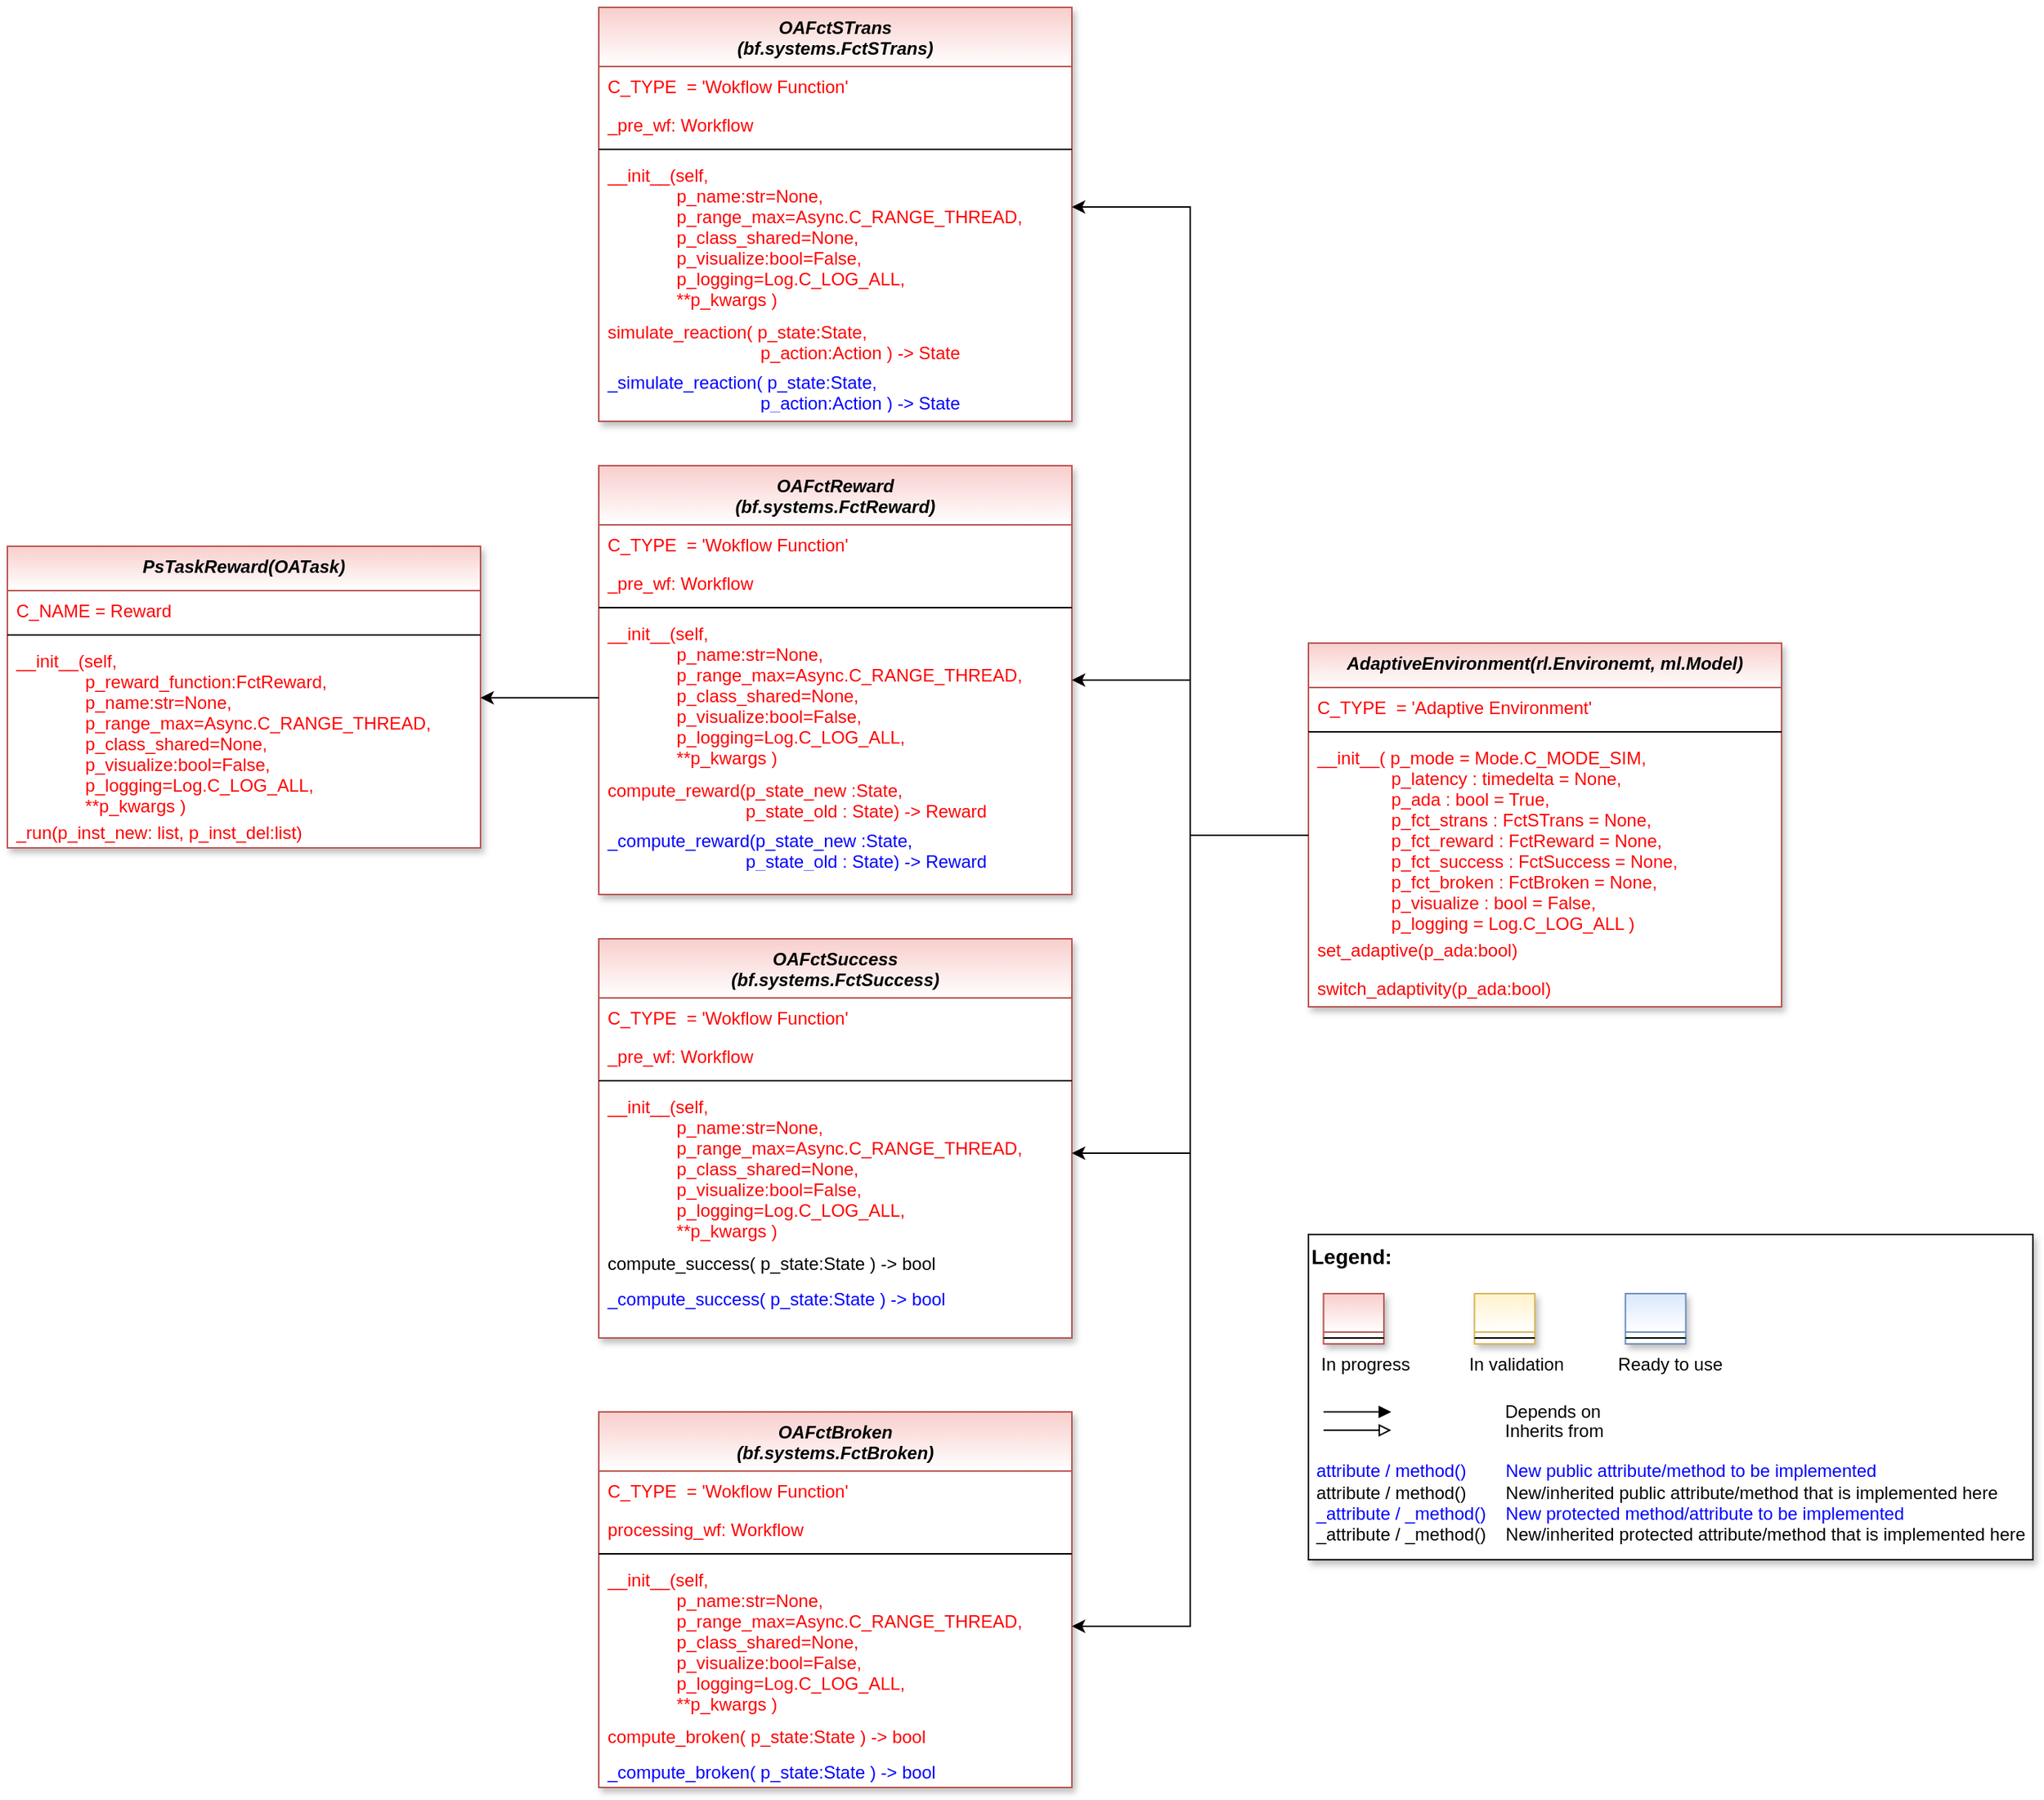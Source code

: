 <mxfile version="20.2.3" type="device"><diagram id="Nskp1iKtnSePflAXiop7" name="Page-1"><mxGraphModel dx="3748" dy="1714" grid="1" gridSize="10" guides="1" tooltips="1" connect="1" arrows="1" fold="1" page="1" pageScale="1" pageWidth="3300" pageHeight="4681" math="0" shadow="0"><root><mxCell id="0"/><mxCell id="1" parent="0"/><mxCell id="NY3pzmV13nrRCtRjfQod-83" value="" style="group" parent="1" vertex="1" connectable="0"><mxGeometry x="1240" y="980" width="490" height="220" as="geometry"/></mxCell><mxCell id="NY3pzmV13nrRCtRjfQod-84" value="&lt;font color=&quot;#000000&quot; size=&quot;1&quot;&gt;&lt;b style=&quot;font-size: 14px&quot;&gt;Legend:&lt;br&gt;&lt;/b&gt;&lt;/font&gt;&lt;br&gt;&lt;br&gt;&lt;br&gt;&lt;font color=&quot;#0000ff&quot; style=&quot;font-size: 6px&quot;&gt;&lt;br&gt;&lt;/font&gt;&lt;span style=&quot;color: rgb(0 , 0 , 0)&quot;&gt;&lt;font style=&quot;font-size: 4px&quot;&gt;&amp;nbsp; &amp;nbsp;&lt;/font&gt;&amp;nbsp;In progress&amp;nbsp; &amp;nbsp; &amp;nbsp; &amp;nbsp; &amp;nbsp; &amp;nbsp; In validation&amp;nbsp; &amp;nbsp; &amp;nbsp; &amp;nbsp; &amp;nbsp; &amp;nbsp;Ready to use&lt;/span&gt;&lt;font color=&quot;#000000&quot;&gt;&amp;nbsp;&lt;br&gt;&lt;/font&gt;&lt;font color=&quot;#0000ff&quot;&gt;&lt;br&gt;&lt;br&gt;&lt;br&gt;&lt;br&gt;&amp;nbsp;attribute / method()&amp;nbsp; &amp;nbsp; &amp;nbsp; &amp;nbsp; New public attribute/method to be implemented&lt;/font&gt;&lt;br&gt;&lt;font color=&quot;#000000&quot;&gt;&amp;nbsp;&lt;/font&gt;&lt;font color=&quot;#000000&quot;&gt;attribute / method()&lt;span&gt;&#9;&lt;/span&gt;&amp;nbsp; &amp;nbsp; &amp;nbsp; &amp;nbsp;New/inherited public attribute/method that is implemented here&lt;br&gt;&lt;/font&gt;&lt;font color=&quot;#0000ff&quot;&gt;&amp;nbsp;_attribute /&amp;nbsp;&lt;/font&gt;&lt;font color=&quot;#0000ff&quot;&gt;_method()&amp;nbsp; &amp;nbsp; New protected method/attribute to be implemented&lt;/font&gt;&lt;br&gt;&lt;font color=&quot;#000000&quot;&gt;&amp;nbsp;_attribute / _method()&amp;nbsp; &amp;nbsp; New/inherited protected attribute/method that is implemented here&lt;br&gt;&lt;/font&gt;&lt;font color=&quot;#000000&quot;&gt;&lt;br&gt;&lt;br&gt;&lt;br&gt;&lt;br&gt;&lt;br&gt;&lt;/font&gt;" style="text;html=1;align=left;verticalAlign=top;whiteSpace=wrap;rounded=0;fontColor=#006600;strokeColor=#000000;shadow=1;fillColor=#ffffff;" parent="NY3pzmV13nrRCtRjfQod-83" vertex="1"><mxGeometry width="490.0" height="220" as="geometry"/></mxCell><mxCell id="NY3pzmV13nrRCtRjfQod-85" value="Depends on" style="endArrow=block;html=1;labelPosition=right;verticalLabelPosition=middle;align=left;verticalAlign=middle;endFill=1;fontSize=12;" parent="NY3pzmV13nrRCtRjfQod-83" edge="1"><mxGeometry x="-1623.125" y="-2180" width="51.042" height="50" as="geometry"><mxPoint x="10.208" y="120.003" as="sourcePoint"/><mxPoint x="55.991" y="120.003" as="targetPoint"/><mxPoint x="98" as="offset"/><Array as="points"><mxPoint x="30.625" y="120"/></Array></mxGeometry></mxCell><mxCell id="NY3pzmV13nrRCtRjfQod-86" value="Inherits from" style="endArrow=block;html=1;labelPosition=right;verticalLabelPosition=middle;align=left;verticalAlign=middle;endFill=0;fontSize=12;" parent="NY3pzmV13nrRCtRjfQod-83" edge="1"><mxGeometry x="-1623.125" y="-2180" width="51.042" height="50" as="geometry"><mxPoint x="10.208" y="132.385" as="sourcePoint"/><mxPoint x="55.991" y="132.385" as="targetPoint"/><mxPoint x="98" y="1" as="offset"/></mxGeometry></mxCell><mxCell id="NY3pzmV13nrRCtRjfQod-87" value="" style="swimlane;fontStyle=3;align=center;verticalAlign=top;childLayout=stackLayout;horizontal=1;startSize=26;horizontalStack=0;resizeParent=1;resizeLast=0;collapsible=1;marginBottom=0;rounded=0;shadow=1;strokeWidth=1;fillColor=#f8cecc;strokeColor=#b85450;gradientColor=#ffffff;swimlaneFillColor=#ffffff;" parent="NY3pzmV13nrRCtRjfQod-83" vertex="1"><mxGeometry x="10.208" y="40" width="40.833" height="34" as="geometry"><mxRectangle x="230" y="140" width="160" height="26" as="alternateBounds"/></mxGeometry></mxCell><mxCell id="NY3pzmV13nrRCtRjfQod-88" value="" style="line;html=1;strokeWidth=1;align=left;verticalAlign=middle;spacingTop=-1;spacingLeft=3;spacingRight=3;rotatable=0;labelPosition=right;points=[];portConstraint=eastwest;" parent="NY3pzmV13nrRCtRjfQod-87" vertex="1"><mxGeometry y="26" width="40.833" height="8" as="geometry"/></mxCell><mxCell id="NY3pzmV13nrRCtRjfQod-89" value="" style="swimlane;fontStyle=3;align=center;verticalAlign=top;childLayout=stackLayout;horizontal=1;startSize=26;horizontalStack=0;resizeParent=1;resizeLast=0;collapsible=1;marginBottom=0;rounded=0;shadow=1;strokeWidth=1;fillColor=#fff2cc;strokeColor=#d6b656;gradientColor=#ffffff;swimlaneFillColor=#ffffff;" parent="NY3pzmV13nrRCtRjfQod-83" vertex="1"><mxGeometry x="112.292" y="40" width="40.833" height="34" as="geometry"><mxRectangle x="230" y="140" width="160" height="26" as="alternateBounds"/></mxGeometry></mxCell><mxCell id="NY3pzmV13nrRCtRjfQod-90" value="" style="line;html=1;strokeWidth=1;align=left;verticalAlign=middle;spacingTop=-1;spacingLeft=3;spacingRight=3;rotatable=0;labelPosition=right;points=[];portConstraint=eastwest;" parent="NY3pzmV13nrRCtRjfQod-89" vertex="1"><mxGeometry y="26" width="40.833" height="8" as="geometry"/></mxCell><mxCell id="NY3pzmV13nrRCtRjfQod-91" value="" style="swimlane;fontStyle=3;align=center;verticalAlign=top;childLayout=stackLayout;horizontal=1;startSize=26;horizontalStack=0;resizeParent=1;resizeLast=0;collapsible=1;marginBottom=0;rounded=0;shadow=1;strokeWidth=1;fillColor=#dae8fc;strokeColor=#6c8ebf;gradientColor=#ffffff;swimlaneFillColor=#ffffff;" parent="NY3pzmV13nrRCtRjfQod-83" vertex="1"><mxGeometry x="214.375" y="40" width="40.833" height="34" as="geometry"><mxRectangle x="230" y="140" width="160" height="26" as="alternateBounds"/></mxGeometry></mxCell><mxCell id="NY3pzmV13nrRCtRjfQod-92" value="" style="line;html=1;strokeWidth=1;align=left;verticalAlign=middle;spacingTop=-1;spacingLeft=3;spacingRight=3;rotatable=0;labelPosition=right;points=[];portConstraint=eastwest;" parent="NY3pzmV13nrRCtRjfQod-91" vertex="1"><mxGeometry y="26" width="40.833" height="8" as="geometry"/></mxCell><mxCell id="JPQ5v3XxIS0YQM4MYo5f-1" value="OAFctReward&#10;(bf.systems.FctReward)" style="swimlane;fontStyle=3;align=center;verticalAlign=top;childLayout=stackLayout;horizontal=1;startSize=40;horizontalStack=0;resizeParent=1;resizeLast=0;collapsible=1;marginBottom=0;rounded=0;shadow=1;strokeWidth=1;fillColor=#f8cecc;strokeColor=#b85450;swimlaneFillColor=#ffffff;gradientColor=#FFFFFF;" vertex="1" parent="1"><mxGeometry x="760" y="460" width="320" height="290" as="geometry"><mxRectangle x="230" y="140" width="160" height="26" as="alternateBounds"/></mxGeometry></mxCell><mxCell id="JPQ5v3XxIS0YQM4MYo5f-2" value="C_TYPE  = 'Wokflow Function'" style="text;align=left;verticalAlign=top;spacingLeft=4;spacingRight=4;overflow=hidden;rotatable=0;points=[[0,0.5],[1,0.5]];portConstraint=eastwest;fontColor=#FF0000;" vertex="1" parent="JPQ5v3XxIS0YQM4MYo5f-1"><mxGeometry y="40" width="320" height="26" as="geometry"/></mxCell><mxCell id="JPQ5v3XxIS0YQM4MYo5f-3" value="_pre_wf: Workflow" style="text;align=left;verticalAlign=top;spacingLeft=4;spacingRight=4;overflow=hidden;rotatable=0;points=[[0,0.5],[1,0.5]];portConstraint=eastwest;fontColor=#FF0000;" vertex="1" parent="JPQ5v3XxIS0YQM4MYo5f-1"><mxGeometry y="66" width="320" height="26" as="geometry"/></mxCell><mxCell id="JPQ5v3XxIS0YQM4MYo5f-4" value="" style="line;html=1;strokeWidth=1;align=left;verticalAlign=middle;spacingTop=-1;spacingLeft=3;spacingRight=3;rotatable=0;labelPosition=right;points=[];portConstraint=eastwest;" vertex="1" parent="JPQ5v3XxIS0YQM4MYo5f-1"><mxGeometry y="92" width="320" height="8" as="geometry"/></mxCell><mxCell id="JPQ5v3XxIS0YQM4MYo5f-5" value="__init__(self, &#10;                            p_name:str=None,&#10;                            p_range_max=Async.C_RANGE_THREAD, &#10;                            p_class_shared=None, &#10;                            p_visualize:bool=False,&#10;                            p_logging=Log.C_LOG_ALL, &#10;                            **p_kwargs )" style="text;align=left;verticalAlign=top;spacingLeft=4;spacingRight=4;overflow=hidden;rotatable=0;points=[[0,0.5],[1,0.5]];portConstraint=eastwest;fontColor=#FF0000;" vertex="1" parent="JPQ5v3XxIS0YQM4MYo5f-1"><mxGeometry y="100" width="320" height="106" as="geometry"/></mxCell><mxCell id="JPQ5v3XxIS0YQM4MYo5f-6" value="compute_reward(p_state_new :State,&#10;                            p_state_old : State) -&gt; Reward" style="text;align=left;verticalAlign=top;spacingLeft=4;spacingRight=4;overflow=hidden;rotatable=0;points=[[0,0.5],[1,0.5]];portConstraint=eastwest;fontColor=#FF0000;" vertex="1" parent="JPQ5v3XxIS0YQM4MYo5f-1"><mxGeometry y="206" width="320" height="34" as="geometry"/></mxCell><mxCell id="JPQ5v3XxIS0YQM4MYo5f-7" value="_compute_reward(p_state_new :State,&#10;                            p_state_old : State) -&gt; Reward" style="text;align=left;verticalAlign=top;spacingLeft=4;spacingRight=4;overflow=hidden;rotatable=0;points=[[0,0.5],[1,0.5]];portConstraint=eastwest;fontColor=#0000FF;" vertex="1" parent="JPQ5v3XxIS0YQM4MYo5f-1"><mxGeometry y="240" width="320" height="30" as="geometry"/></mxCell><mxCell id="JPQ5v3XxIS0YQM4MYo5f-8" value="OAFctSTrans&#10;(bf.systems.FctSTrans)" style="swimlane;fontStyle=3;align=center;verticalAlign=top;childLayout=stackLayout;horizontal=1;startSize=40;horizontalStack=0;resizeParent=1;resizeLast=0;collapsible=1;marginBottom=0;rounded=0;shadow=1;strokeWidth=1;fillColor=#f8cecc;strokeColor=#b85450;swimlaneFillColor=#ffffff;gradientColor=#FFFFFF;" vertex="1" parent="1"><mxGeometry x="760" y="150" width="320" height="280" as="geometry"><mxRectangle x="230" y="140" width="160" height="26" as="alternateBounds"/></mxGeometry></mxCell><mxCell id="JPQ5v3XxIS0YQM4MYo5f-9" value="C_TYPE  = 'Wokflow Function'" style="text;align=left;verticalAlign=top;spacingLeft=4;spacingRight=4;overflow=hidden;rotatable=0;points=[[0,0.5],[1,0.5]];portConstraint=eastwest;fontColor=#FF0000;" vertex="1" parent="JPQ5v3XxIS0YQM4MYo5f-8"><mxGeometry y="40" width="320" height="26" as="geometry"/></mxCell><mxCell id="JPQ5v3XxIS0YQM4MYo5f-10" value="_pre_wf: Workflow" style="text;align=left;verticalAlign=top;spacingLeft=4;spacingRight=4;overflow=hidden;rotatable=0;points=[[0,0.5],[1,0.5]];portConstraint=eastwest;fontColor=#FF0000;" vertex="1" parent="JPQ5v3XxIS0YQM4MYo5f-8"><mxGeometry y="66" width="320" height="26" as="geometry"/></mxCell><mxCell id="JPQ5v3XxIS0YQM4MYo5f-11" value="" style="line;html=1;strokeWidth=1;align=left;verticalAlign=middle;spacingTop=-1;spacingLeft=3;spacingRight=3;rotatable=0;labelPosition=right;points=[];portConstraint=eastwest;" vertex="1" parent="JPQ5v3XxIS0YQM4MYo5f-8"><mxGeometry y="92" width="320" height="8" as="geometry"/></mxCell><mxCell id="JPQ5v3XxIS0YQM4MYo5f-12" value="__init__(self, &#10;                            p_name:str=None,&#10;                            p_range_max=Async.C_RANGE_THREAD, &#10;                            p_class_shared=None, &#10;                            p_visualize:bool=False,&#10;                            p_logging=Log.C_LOG_ALL, &#10;                            **p_kwargs )" style="text;align=left;verticalAlign=top;spacingLeft=4;spacingRight=4;overflow=hidden;rotatable=0;points=[[0,0.5],[1,0.5]];portConstraint=eastwest;fontColor=#FF0000;" vertex="1" parent="JPQ5v3XxIS0YQM4MYo5f-8"><mxGeometry y="100" width="320" height="106" as="geometry"/></mxCell><mxCell id="JPQ5v3XxIS0YQM4MYo5f-38" value="simulate_reaction( p_state:State,&#10;                               p_action:Action ) -&gt; State" style="text;align=left;verticalAlign=top;spacingLeft=4;spacingRight=4;overflow=hidden;rotatable=0;points=[[0,0.5],[1,0.5]];portConstraint=eastwest;fontColor=#FF0000;" vertex="1" parent="JPQ5v3XxIS0YQM4MYo5f-8"><mxGeometry y="206" width="320" height="34" as="geometry"/></mxCell><mxCell id="JPQ5v3XxIS0YQM4MYo5f-39" value="_simulate_reaction( p_state:State,&#10;                               p_action:Action ) -&gt; State" style="text;align=left;verticalAlign=top;spacingLeft=4;spacingRight=4;overflow=hidden;rotatable=0;points=[[0,0.5],[1,0.5]];portConstraint=eastwest;fontColor=#0000FF;" vertex="1" parent="JPQ5v3XxIS0YQM4MYo5f-8"><mxGeometry y="240" width="320" height="30" as="geometry"/></mxCell><mxCell id="JPQ5v3XxIS0YQM4MYo5f-15" value="OAFctSuccess&#10;(bf.systems.FctSuccess)" style="swimlane;fontStyle=3;align=center;verticalAlign=top;childLayout=stackLayout;horizontal=1;startSize=40;horizontalStack=0;resizeParent=1;resizeLast=0;collapsible=1;marginBottom=0;rounded=0;shadow=1;strokeWidth=1;fillColor=#f8cecc;strokeColor=#b85450;swimlaneFillColor=#ffffff;gradientColor=#FFFFFF;" vertex="1" parent="1"><mxGeometry x="760" y="780" width="320" height="270" as="geometry"><mxRectangle x="230" y="140" width="160" height="26" as="alternateBounds"/></mxGeometry></mxCell><mxCell id="JPQ5v3XxIS0YQM4MYo5f-16" value="C_TYPE  = 'Wokflow Function'" style="text;align=left;verticalAlign=top;spacingLeft=4;spacingRight=4;overflow=hidden;rotatable=0;points=[[0,0.5],[1,0.5]];portConstraint=eastwest;fontColor=#FF0000;" vertex="1" parent="JPQ5v3XxIS0YQM4MYo5f-15"><mxGeometry y="40" width="320" height="26" as="geometry"/></mxCell><mxCell id="JPQ5v3XxIS0YQM4MYo5f-17" value="_pre_wf: Workflow" style="text;align=left;verticalAlign=top;spacingLeft=4;spacingRight=4;overflow=hidden;rotatable=0;points=[[0,0.5],[1,0.5]];portConstraint=eastwest;fontColor=#FF0000;" vertex="1" parent="JPQ5v3XxIS0YQM4MYo5f-15"><mxGeometry y="66" width="320" height="26" as="geometry"/></mxCell><mxCell id="JPQ5v3XxIS0YQM4MYo5f-18" value="" style="line;html=1;strokeWidth=1;align=left;verticalAlign=middle;spacingTop=-1;spacingLeft=3;spacingRight=3;rotatable=0;labelPosition=right;points=[];portConstraint=eastwest;" vertex="1" parent="JPQ5v3XxIS0YQM4MYo5f-15"><mxGeometry y="92" width="320" height="8" as="geometry"/></mxCell><mxCell id="JPQ5v3XxIS0YQM4MYo5f-19" value="__init__(self, &#10;                            p_name:str=None,&#10;                            p_range_max=Async.C_RANGE_THREAD, &#10;                            p_class_shared=None, &#10;                            p_visualize:bool=False,&#10;                            p_logging=Log.C_LOG_ALL, &#10;                            **p_kwargs )" style="text;align=left;verticalAlign=top;spacingLeft=4;spacingRight=4;overflow=hidden;rotatable=0;points=[[0,0.5],[1,0.5]];portConstraint=eastwest;fontColor=#FF0000;" vertex="1" parent="JPQ5v3XxIS0YQM4MYo5f-15"><mxGeometry y="100" width="320" height="106" as="geometry"/></mxCell><mxCell id="JPQ5v3XxIS0YQM4MYo5f-40" value="compute_success( p_state:State ) -&gt; bool" style="text;align=left;verticalAlign=top;spacingLeft=4;spacingRight=4;overflow=hidden;rotatable=0;points=[[0,0.5],[1,0.5]];portConstraint=eastwest;" vertex="1" parent="JPQ5v3XxIS0YQM4MYo5f-15"><mxGeometry y="206" width="320" height="24" as="geometry"/></mxCell><mxCell id="JPQ5v3XxIS0YQM4MYo5f-41" value="_compute_success( p_state:State ) -&gt; bool" style="text;align=left;verticalAlign=top;spacingLeft=4;spacingRight=4;overflow=hidden;rotatable=0;points=[[0,0.5],[1,0.5]];portConstraint=eastwest;fontColor=#0000FF;" vertex="1" parent="JPQ5v3XxIS0YQM4MYo5f-15"><mxGeometry y="230" width="320" height="26" as="geometry"/></mxCell><mxCell id="JPQ5v3XxIS0YQM4MYo5f-36" style="edgeStyle=orthogonalEdgeStyle;rounded=0;orthogonalLoop=1;jettySize=auto;html=1;fontSize=13;fontColor=#FF0000;" edge="1" parent="1" source="JPQ5v3XxIS0YQM4MYo5f-29" target="JPQ5v3XxIS0YQM4MYo5f-15"><mxGeometry relative="1" as="geometry"><Array as="points"><mxPoint x="1160" y="710"/><mxPoint x="1160" y="925"/></Array></mxGeometry></mxCell><mxCell id="JPQ5v3XxIS0YQM4MYo5f-37" style="edgeStyle=orthogonalEdgeStyle;rounded=0;orthogonalLoop=1;jettySize=auto;html=1;fontSize=13;fontColor=#FF0000;" edge="1" parent="1" source="JPQ5v3XxIS0YQM4MYo5f-29" target="JPQ5v3XxIS0YQM4MYo5f-42"><mxGeometry relative="1" as="geometry"><mxPoint x="1080" y="1245" as="targetPoint"/><Array as="points"><mxPoint x="1160" y="710"/><mxPoint x="1160" y="1245"/></Array></mxGeometry></mxCell><mxCell id="JPQ5v3XxIS0YQM4MYo5f-29" value="AdaptiveEnvironment(rl.Environemt, ml.Model)" style="swimlane;fontStyle=3;align=center;verticalAlign=top;childLayout=stackLayout;horizontal=1;startSize=30;horizontalStack=0;resizeParent=1;resizeLast=0;collapsible=1;marginBottom=0;rounded=0;shadow=1;strokeWidth=1;fillColor=#f8cecc;strokeColor=#b85450;swimlaneFillColor=#ffffff;gradientColor=#FFFFFF;swimlaneLine=1;" vertex="1" parent="1"><mxGeometry x="1240" y="580" width="320" height="246" as="geometry"><mxRectangle x="230" y="140" width="160" height="26" as="alternateBounds"/></mxGeometry></mxCell><mxCell id="JPQ5v3XxIS0YQM4MYo5f-30" value="C_TYPE  = 'Adaptive Environment'" style="text;align=left;verticalAlign=top;spacingLeft=4;spacingRight=4;overflow=hidden;rotatable=0;points=[[0,0.5],[1,0.5]];portConstraint=eastwest;fontColor=#FF0000;" vertex="1" parent="JPQ5v3XxIS0YQM4MYo5f-29"><mxGeometry y="30" width="320" height="26" as="geometry"/></mxCell><mxCell id="JPQ5v3XxIS0YQM4MYo5f-31" value="" style="line;html=1;strokeWidth=1;align=left;verticalAlign=middle;spacingTop=-1;spacingLeft=3;spacingRight=3;rotatable=0;labelPosition=right;points=[];portConstraint=eastwest;" vertex="1" parent="JPQ5v3XxIS0YQM4MYo5f-29"><mxGeometry y="56" width="320" height="8" as="geometry"/></mxCell><mxCell id="JPQ5v3XxIS0YQM4MYo5f-32" value="__init__( p_mode = Mode.C_MODE_SIM,&#10;               p_latency : timedelta = None,&#10;               p_ada : bool = True,&#10;               p_fct_strans : FctSTrans = None,&#10;               p_fct_reward : FctReward = None,&#10;               p_fct_success : FctSuccess = None,&#10;               p_fct_broken : FctBroken = None,&#10;               p_visualize : bool = False,&#10;               p_logging = Log.C_LOG_ALL )" style="text;align=left;verticalAlign=top;spacingLeft=4;spacingRight=4;overflow=hidden;rotatable=0;points=[[0,0.5],[1,0.5]];portConstraint=eastwest;fontColor=#FF0000;" vertex="1" parent="JPQ5v3XxIS0YQM4MYo5f-29"><mxGeometry y="64" width="320" height="130" as="geometry"/></mxCell><mxCell id="JPQ5v3XxIS0YQM4MYo5f-33" value="set_adaptive(p_ada:bool)" style="text;align=left;verticalAlign=top;spacingLeft=4;spacingRight=4;overflow=hidden;rotatable=0;points=[[0,0.5],[1,0.5]];portConstraint=eastwest;fontColor=#FF0000;" vertex="1" parent="JPQ5v3XxIS0YQM4MYo5f-29"><mxGeometry y="194" width="320" height="26" as="geometry"/></mxCell><mxCell id="JPQ5v3XxIS0YQM4MYo5f-50" value="switch_adaptivity(p_ada:bool)" style="text;align=left;verticalAlign=top;spacingLeft=4;spacingRight=4;overflow=hidden;rotatable=0;points=[[0,0.5],[1,0.5]];portConstraint=eastwest;fontColor=#FF0000;" vertex="1" parent="JPQ5v3XxIS0YQM4MYo5f-29"><mxGeometry y="220" width="320" height="26" as="geometry"/></mxCell><mxCell id="JPQ5v3XxIS0YQM4MYo5f-34" style="edgeStyle=orthogonalEdgeStyle;rounded=0;orthogonalLoop=1;jettySize=auto;html=1;fontSize=13;fontColor=#FF0000;" edge="1" parent="1" source="JPQ5v3XxIS0YQM4MYo5f-32" target="JPQ5v3XxIS0YQM4MYo5f-8"><mxGeometry relative="1" as="geometry"><Array as="points"><mxPoint x="1160" y="710"/><mxPoint x="1160" y="285"/></Array></mxGeometry></mxCell><mxCell id="JPQ5v3XxIS0YQM4MYo5f-35" style="edgeStyle=orthogonalEdgeStyle;rounded=0;orthogonalLoop=1;jettySize=auto;html=1;fontSize=13;fontColor=#FF0000;" edge="1" parent="1" source="JPQ5v3XxIS0YQM4MYo5f-32" target="JPQ5v3XxIS0YQM4MYo5f-1"><mxGeometry relative="1" as="geometry"><Array as="points"><mxPoint x="1160" y="710"/><mxPoint x="1160" y="605"/></Array></mxGeometry></mxCell><mxCell id="JPQ5v3XxIS0YQM4MYo5f-42" value="OAFctBroken&#10;(bf.systems.FctBroken)" style="swimlane;fontStyle=3;align=center;verticalAlign=top;childLayout=stackLayout;horizontal=1;startSize=40;horizontalStack=0;resizeParent=1;resizeLast=0;collapsible=1;marginBottom=0;rounded=0;shadow=1;strokeWidth=1;fillColor=#f8cecc;strokeColor=#b85450;swimlaneFillColor=#ffffff;gradientColor=#FFFFFF;" vertex="1" parent="1"><mxGeometry x="760" y="1100" width="320" height="254" as="geometry"><mxRectangle x="230" y="140" width="160" height="26" as="alternateBounds"/></mxGeometry></mxCell><mxCell id="JPQ5v3XxIS0YQM4MYo5f-43" value="C_TYPE  = 'Wokflow Function'" style="text;align=left;verticalAlign=top;spacingLeft=4;spacingRight=4;overflow=hidden;rotatable=0;points=[[0,0.5],[1,0.5]];portConstraint=eastwest;fontColor=#FF0000;" vertex="1" parent="JPQ5v3XxIS0YQM4MYo5f-42"><mxGeometry y="40" width="320" height="26" as="geometry"/></mxCell><mxCell id="JPQ5v3XxIS0YQM4MYo5f-49" value="processing_wf: Workflow" style="text;align=left;verticalAlign=top;spacingLeft=4;spacingRight=4;overflow=hidden;rotatable=0;points=[[0,0.5],[1,0.5]];portConstraint=eastwest;fontColor=#FF0000;" vertex="1" parent="JPQ5v3XxIS0YQM4MYo5f-42"><mxGeometry y="66" width="320" height="26" as="geometry"/></mxCell><mxCell id="JPQ5v3XxIS0YQM4MYo5f-44" value="" style="line;html=1;strokeWidth=1;align=left;verticalAlign=middle;spacingTop=-1;spacingLeft=3;spacingRight=3;rotatable=0;labelPosition=right;points=[];portConstraint=eastwest;" vertex="1" parent="JPQ5v3XxIS0YQM4MYo5f-42"><mxGeometry y="92" width="320" height="8" as="geometry"/></mxCell><mxCell id="JPQ5v3XxIS0YQM4MYo5f-45" value="__init__(self, &#10;              p_name:str=None,&#10;              p_range_max=Async.C_RANGE_THREAD,&#10;              p_class_shared=None,&#10;              p_visualize:bool=False,&#10;              p_logging=Log.C_LOG_ALL,&#10;              **p_kwargs )" style="text;align=left;verticalAlign=top;spacingLeft=4;spacingRight=4;overflow=hidden;rotatable=0;points=[[0,0.5],[1,0.5]];portConstraint=eastwest;fontColor=#FF0000;" vertex="1" parent="JPQ5v3XxIS0YQM4MYo5f-42"><mxGeometry y="100" width="320" height="106" as="geometry"/></mxCell><mxCell id="JPQ5v3XxIS0YQM4MYo5f-46" value="compute_broken( p_state:State ) -&gt; bool" style="text;align=left;verticalAlign=top;spacingLeft=4;spacingRight=4;overflow=hidden;rotatable=0;points=[[0,0.5],[1,0.5]];portConstraint=eastwest;fontColor=#FF0000;" vertex="1" parent="JPQ5v3XxIS0YQM4MYo5f-42"><mxGeometry y="206" width="320" height="24" as="geometry"/></mxCell><mxCell id="JPQ5v3XxIS0YQM4MYo5f-47" value="_compute_broken( p_state:State ) -&gt; bool" style="text;align=left;verticalAlign=top;spacingLeft=4;spacingRight=4;overflow=hidden;rotatable=0;points=[[0,0.5],[1,0.5]];portConstraint=eastwest;fontColor=#0000FF;" vertex="1" parent="JPQ5v3XxIS0YQM4MYo5f-42"><mxGeometry y="230" width="320" height="24" as="geometry"/></mxCell><mxCell id="JPQ5v3XxIS0YQM4MYo5f-51" value="PsTaskReward(OATask)" style="swimlane;fontStyle=3;align=center;verticalAlign=top;childLayout=stackLayout;horizontal=1;startSize=30;horizontalStack=0;resizeParent=1;resizeLast=0;collapsible=1;marginBottom=0;rounded=0;shadow=1;strokeWidth=1;fillColor=#f8cecc;strokeColor=#b85450;swimlaneFillColor=#ffffff;gradientColor=#FFFFFF;" vertex="1" parent="1"><mxGeometry x="360" y="514.5" width="320" height="204" as="geometry"><mxRectangle x="230" y="140" width="160" height="26" as="alternateBounds"/></mxGeometry></mxCell><mxCell id="JPQ5v3XxIS0YQM4MYo5f-52" value="C_NAME = Reward" style="text;align=left;verticalAlign=top;spacingLeft=4;spacingRight=4;overflow=hidden;rotatable=0;points=[[0,0.5],[1,0.5]];portConstraint=eastwest;fontColor=#FF0000;" vertex="1" parent="JPQ5v3XxIS0YQM4MYo5f-51"><mxGeometry y="30" width="320" height="26" as="geometry"/></mxCell><mxCell id="JPQ5v3XxIS0YQM4MYo5f-54" value="" style="line;html=1;strokeWidth=1;align=left;verticalAlign=middle;spacingTop=-1;spacingLeft=3;spacingRight=3;rotatable=0;labelPosition=right;points=[];portConstraint=eastwest;" vertex="1" parent="JPQ5v3XxIS0YQM4MYo5f-51"><mxGeometry y="56" width="320" height="8" as="geometry"/></mxCell><mxCell id="JPQ5v3XxIS0YQM4MYo5f-55" value="__init__(self, &#10;               p_reward_function:FctReward,&#10;                            p_name:str=None,&#10;                            p_range_max=Async.C_RANGE_THREAD, &#10;                            p_class_shared=None, &#10;                            p_visualize:bool=False,&#10;                            p_logging=Log.C_LOG_ALL, &#10;                            **p_kwargs )" style="text;align=left;verticalAlign=top;spacingLeft=4;spacingRight=4;overflow=hidden;rotatable=0;points=[[0,0.5],[1,0.5]];portConstraint=eastwest;fontColor=#FF0000;" vertex="1" parent="JPQ5v3XxIS0YQM4MYo5f-51"><mxGeometry y="64" width="320" height="116" as="geometry"/></mxCell><mxCell id="JPQ5v3XxIS0YQM4MYo5f-64" value="_run(p_inst_new: list, p_inst_del:list)" style="text;align=left;verticalAlign=top;spacingLeft=4;spacingRight=4;overflow=hidden;rotatable=0;points=[[0,0.5],[1,0.5]];portConstraint=eastwest;fontColor=#FF0000;" vertex="1" parent="JPQ5v3XxIS0YQM4MYo5f-51"><mxGeometry y="180" width="320" height="24" as="geometry"/></mxCell><mxCell id="JPQ5v3XxIS0YQM4MYo5f-65" style="edgeStyle=orthogonalEdgeStyle;rounded=0;orthogonalLoop=1;jettySize=auto;html=1;fontSize=13;fontColor=#FF0000;" edge="1" parent="1" source="JPQ5v3XxIS0YQM4MYo5f-5" target="JPQ5v3XxIS0YQM4MYo5f-51"><mxGeometry relative="1" as="geometry"><Array as="points"><mxPoint x="740" y="617"/><mxPoint x="740" y="617"/></Array></mxGeometry></mxCell></root></mxGraphModel></diagram></mxfile>
